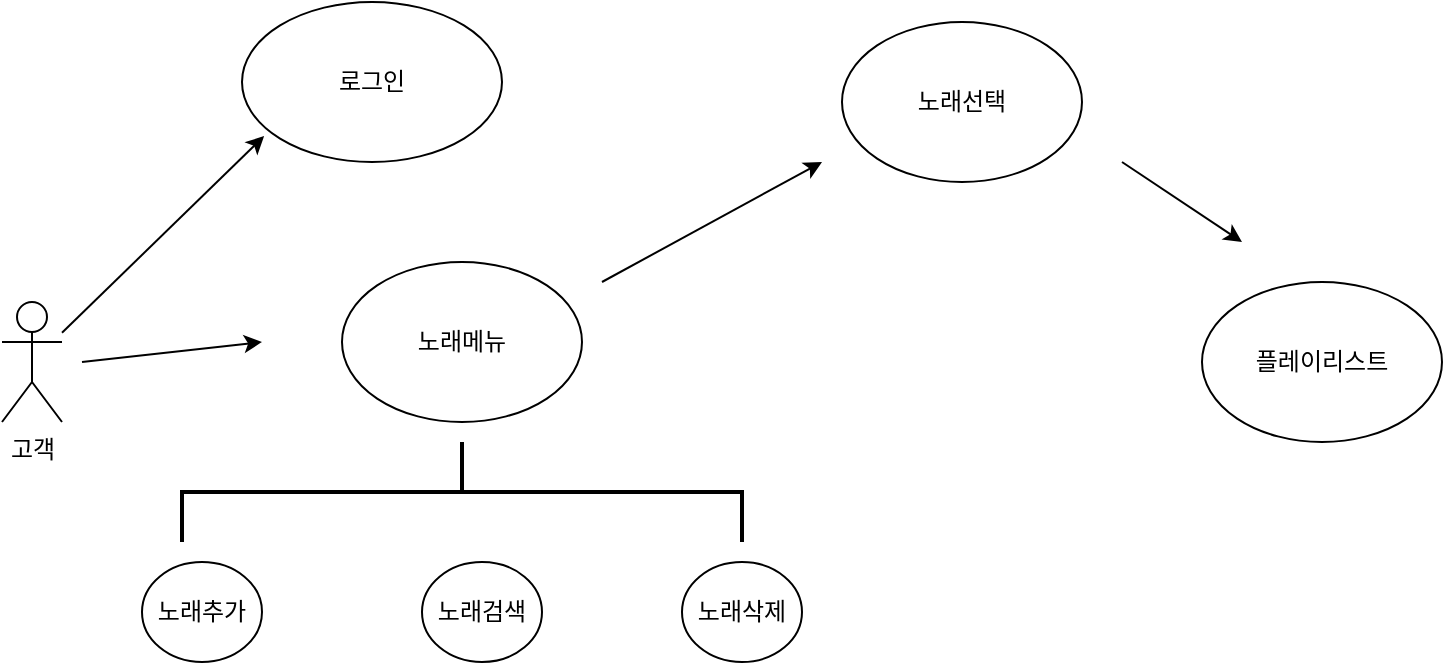 <mxfile version="22.0.4" type="github">
  <diagram name="페이지-1" id="-XCO6jug9OUOYmdGI3XG">
    <mxGraphModel dx="1434" dy="790" grid="1" gridSize="10" guides="1" tooltips="1" connect="1" arrows="1" fold="1" page="1" pageScale="1" pageWidth="827" pageHeight="1169" math="0" shadow="0">
      <root>
        <mxCell id="0" />
        <mxCell id="1" parent="0" />
        <mxCell id="EhC4UjoJ4Kq8SPj1T1UP-1" value="고객&lt;br&gt;" style="shape=umlActor;verticalLabelPosition=bottom;verticalAlign=top;html=1;outlineConnect=0;" vertex="1" parent="1">
          <mxGeometry x="60" y="320" width="30" height="60" as="geometry" />
        </mxCell>
        <mxCell id="EhC4UjoJ4Kq8SPj1T1UP-2" value="로그인" style="ellipse;whiteSpace=wrap;html=1;" vertex="1" parent="1">
          <mxGeometry x="180" y="170" width="130" height="80" as="geometry" />
        </mxCell>
        <mxCell id="EhC4UjoJ4Kq8SPj1T1UP-4" value="" style="endArrow=classic;html=1;rounded=0;entryX=0.085;entryY=0.838;entryDx=0;entryDy=0;entryPerimeter=0;" edge="1" parent="1" source="EhC4UjoJ4Kq8SPj1T1UP-1" target="EhC4UjoJ4Kq8SPj1T1UP-2">
          <mxGeometry width="50" height="50" relative="1" as="geometry">
            <mxPoint x="180" y="340" as="sourcePoint" />
            <mxPoint x="230" y="290" as="targetPoint" />
          </mxGeometry>
        </mxCell>
        <mxCell id="EhC4UjoJ4Kq8SPj1T1UP-5" value="노래메뉴" style="ellipse;whiteSpace=wrap;html=1;" vertex="1" parent="1">
          <mxGeometry x="230" y="300" width="120" height="80" as="geometry" />
        </mxCell>
        <mxCell id="EhC4UjoJ4Kq8SPj1T1UP-6" value="" style="endArrow=classic;html=1;rounded=0;" edge="1" parent="1">
          <mxGeometry width="50" height="50" relative="1" as="geometry">
            <mxPoint x="100" y="350" as="sourcePoint" />
            <mxPoint x="190" y="340" as="targetPoint" />
            <Array as="points" />
          </mxGeometry>
        </mxCell>
        <mxCell id="EhC4UjoJ4Kq8SPj1T1UP-12" value="노래추가" style="ellipse;whiteSpace=wrap;html=1;" vertex="1" parent="1">
          <mxGeometry x="130" y="450" width="60" height="50" as="geometry" />
        </mxCell>
        <mxCell id="EhC4UjoJ4Kq8SPj1T1UP-14" value="노래검색" style="ellipse;whiteSpace=wrap;html=1;" vertex="1" parent="1">
          <mxGeometry x="270" y="450" width="60" height="50" as="geometry" />
        </mxCell>
        <mxCell id="EhC4UjoJ4Kq8SPj1T1UP-15" value="노래삭제" style="ellipse;whiteSpace=wrap;html=1;" vertex="1" parent="1">
          <mxGeometry x="400" y="450" width="60" height="50" as="geometry" />
        </mxCell>
        <mxCell id="EhC4UjoJ4Kq8SPj1T1UP-19" value="노래선택" style="ellipse;whiteSpace=wrap;html=1;" vertex="1" parent="1">
          <mxGeometry x="480" y="180" width="120" height="80" as="geometry" />
        </mxCell>
        <mxCell id="EhC4UjoJ4Kq8SPj1T1UP-20" value="" style="endArrow=classic;html=1;rounded=0;" edge="1" parent="1">
          <mxGeometry width="50" height="50" relative="1" as="geometry">
            <mxPoint x="360" y="310" as="sourcePoint" />
            <mxPoint x="470" y="250" as="targetPoint" />
          </mxGeometry>
        </mxCell>
        <mxCell id="EhC4UjoJ4Kq8SPj1T1UP-21" value="플레이리스트" style="ellipse;whiteSpace=wrap;html=1;" vertex="1" parent="1">
          <mxGeometry x="660" y="310" width="120" height="80" as="geometry" />
        </mxCell>
        <mxCell id="EhC4UjoJ4Kq8SPj1T1UP-23" value="" style="endArrow=classic;html=1;rounded=0;" edge="1" parent="1">
          <mxGeometry width="50" height="50" relative="1" as="geometry">
            <mxPoint x="620" y="250" as="sourcePoint" />
            <mxPoint x="680" y="290" as="targetPoint" />
          </mxGeometry>
        </mxCell>
        <mxCell id="EhC4UjoJ4Kq8SPj1T1UP-29" value="" style="strokeWidth=2;html=1;shape=mxgraph.flowchart.annotation_2;align=left;labelPosition=right;pointerEvents=1;direction=south;" vertex="1" parent="1">
          <mxGeometry x="150" y="390" width="280" height="50" as="geometry" />
        </mxCell>
        <mxCell id="EhC4UjoJ4Kq8SPj1T1UP-33" value="" style="endArrow=classic;html=1;rounded=0;" edge="1" parent="1" target="EhC4UjoJ4Kq8SPj1T1UP-29">
          <mxGeometry width="50" height="50" relative="1" as="geometry">
            <mxPoint x="290" y="440" as="sourcePoint" />
            <mxPoint x="350" y="400" as="targetPoint" />
            <Array as="points" />
          </mxGeometry>
        </mxCell>
      </root>
    </mxGraphModel>
  </diagram>
</mxfile>
